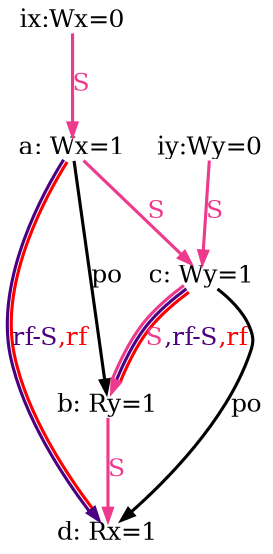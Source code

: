 digraph G {

fontname="Arial";


/* init events */
eiid4 [label="iy:Wy=0", shape="none", fontsize=12, pos="0.125000,1.500000!", fixedsize="true", height="0.166667", width="0.666667"];
eiid5 [label="ix:Wx=0", shape="none", fontsize=12, pos="1.875000,1.500000!", fixedsize="true", height="0.166667", width="0.666667"];

/* the unlocked events */
eiid0 [label="a: Wx=1", shape="none", fontsize=12, pos="1.000000,0.750000!", fixedsize="true", height="0.166667", width="0.666667"];
eiid1 [label="b: Ry=1", shape="none", fontsize=12, pos="1.000000,0.000000!", fixedsize="true", height="0.166667", width="0.666667"];
eiid2 [label="c: Wy=1", shape="none", fontsize=12, pos="2.750000,0.750000!", fixedsize="true", height="0.166667", width="0.666667"];
eiid3 [label="d: Rx=1", shape="none", fontsize=12, pos="2.750000,0.000000!", fixedsize="true", height="0.166667", width="0.666667"];

/* the intra_causality_data edges */


/* the intra_causality_control edges */

/* the poi edges */
/* the rfmap edges */


/* The viewed-before edges */
eiid0 -> eiid1 [label=<<font color="black">po</font>>, color="black", fontsize=12, penwidth="1.500000", arrowsize="0.600000"];
eiid0 -> eiid2 [label=<<font color="violetred2">S</font>>, color="violetred2", fontsize=12, penwidth="1.500000", arrowsize="0.600000"];
eiid0 -> eiid3 [label=<<font color="indigo">rf-S</font><font color="red">,rf</font>>, color="indigo:red", fontsize=12, penwidth="1.500000", arrowsize="0.600000"];
eiid1 -> eiid3 [label=<<font color="violetred2">S</font>>, color="violetred2", fontsize=12, penwidth="1.500000", arrowsize="0.600000"];
eiid2 -> eiid1 [label=<<font color="violetred2">S</font><font color="indigo">,rf-S</font><font color="red">,rf</font>>, color="violetred2:indigo:red", fontsize=12, penwidth="1.500000", arrowsize="0.600000"];
eiid2 -> eiid3 [label=<<font color="black">po</font>>, color="black", fontsize=12, penwidth="1.500000", arrowsize="0.600000"];
eiid4 -> eiid2 [label=<<font color="violetred2">S</font>>, color="violetred2", fontsize=12, penwidth="1.500000", arrowsize="0.600000"];
eiid5 -> eiid0 [label=<<font color="violetred2">S</font>>, color="violetred2", fontsize=12, penwidth="1.500000", arrowsize="0.600000"];
}
